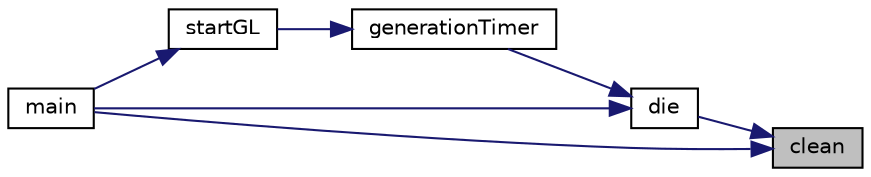 digraph "clean"
{
 // INTERACTIVE_SVG=YES
 // LATEX_PDF_SIZE
  edge [fontname="Helvetica",fontsize="10",labelfontname="Helvetica",labelfontsize="10"];
  node [fontname="Helvetica",fontsize="10",shape=record];
  rankdir="RL";
  Node1 [label="clean",height=0.2,width=0.4,color="black", fillcolor="grey75", style="filled", fontcolor="black",tooltip="A function ."];
  Node1 -> Node2 [dir="back",color="midnightblue",fontsize="10",style="solid",fontname="Helvetica"];
  Node2 [label="die",height=0.2,width=0.4,color="black", fillcolor="white", style="filled",URL="$gol_8cpp.html#a50b29cd14cdcbd106f2381303c9336f7",tooltip=" "];
  Node2 -> Node3 [dir="back",color="midnightblue",fontsize="10",style="solid",fontname="Helvetica"];
  Node3 [label="generationTimer",height=0.2,width=0.4,color="black", fillcolor="white", style="filled",URL="$gol_8cpp.html#ab4a5552a618c2bb1423e5a3a1180ddc8",tooltip="glutPostRedisplay containts in this function"];
  Node3 -> Node4 [dir="back",color="midnightblue",fontsize="10",style="solid",fontname="Helvetica"];
  Node4 [label="startGL",height=0.2,width=0.4,color="black", fillcolor="white", style="filled",URL="$gol_8cpp.html#a798a81a624eb880fcfef11c59906c0d0",tooltip="run 2 call back function one for display , one for copy output to opengl, reshape function"];
  Node4 -> Node5 [dir="back",color="midnightblue",fontsize="10",style="solid",fontname="Helvetica"];
  Node5 [label="main",height=0.2,width=0.4,color="black", fillcolor="white", style="filled",URL="$gol_8cpp.html#a0ddf1224851353fc92bfbff6f499fa97",tooltip=" "];
  Node2 -> Node5 [dir="back",color="midnightblue",fontsize="10",style="solid",fontname="Helvetica"];
  Node1 -> Node5 [dir="back",color="midnightblue",fontsize="10",style="solid",fontname="Helvetica"];
}
